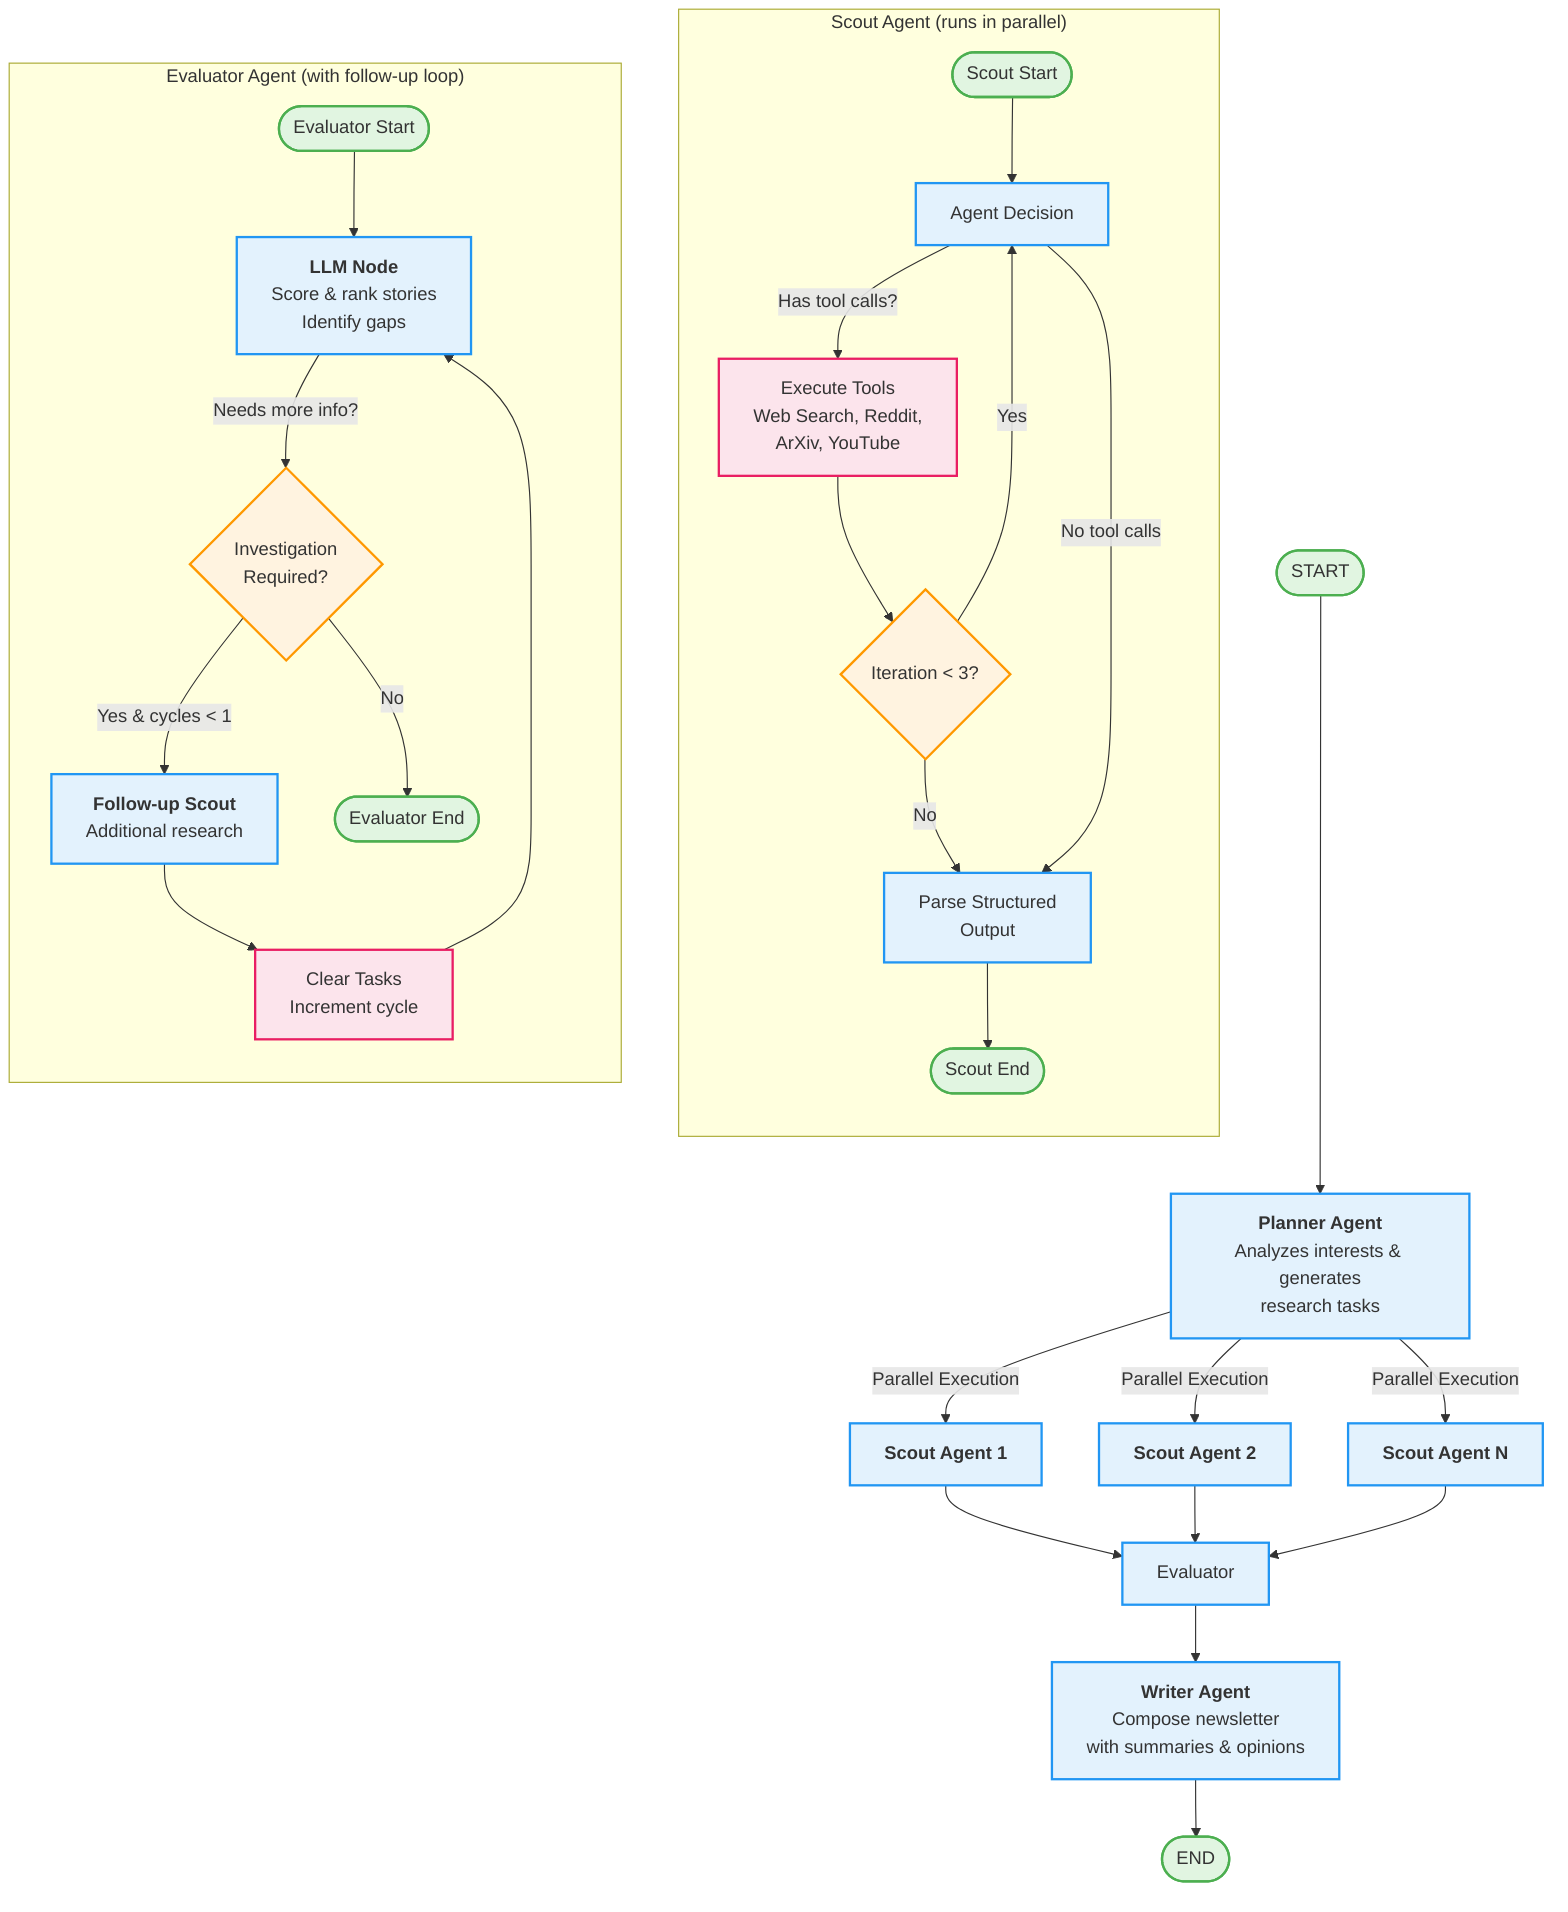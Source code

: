 ---
config:
  theme: default
  flowchart:
    curve: basis
---
graph TB
    Start([START]) --> Planner[<b>Planner Agent</b><br/>Analyzes interests & generates<br/>research tasks]
    
    Planner -->|Parallel Execution| Scout1[<b>Scout Agent 1</b>]
    Planner -->|Parallel Execution| Scout2[<b>Scout Agent 2</b>]
    Planner -->|Parallel Execution| ScoutN[<b>Scout Agent N</b>]
    
    subgraph ScoutSubgraph["Scout Agent (runs in parallel)"]
        direction TB
        ScoutStart([Scout Start]) --> ScoutAgent[Agent Decision]
        ScoutAgent -->|Has tool calls?| Tools[Execute Tools<br/>Web Search, Reddit,<br/>ArXiv, YouTube]
        Tools --> ToolCounter{Iteration < 3?}
        ToolCounter -->|Yes| ScoutAgent
        ToolCounter -->|No| ScoutFinal[Parse Structured<br/>Output]
        ScoutAgent -->|No tool calls| ScoutFinal
        ScoutFinal --> ScoutEnd([Scout End])
    end
    
    Scout1 --> Evaluator
    Scout2 --> Evaluator
    ScoutN --> Evaluator
    
    subgraph EvaluatorSubgraph["Evaluator Agent (with follow-up loop)"]
        direction TB
        EvalStart([Evaluator Start]) --> EvalLLM[<b>LLM Node</b><br/>Score & rank stories<br/>Identify gaps]
        EvalLLM -->|Needs more info?| Router{Investigation<br/>Required?}
        Router -->|Yes & cycles < 1| FollowScout[<b>Follow-up Scout</b><br/>Additional research]
        FollowScout --> ClearTasks[Clear Tasks<br/>Increment cycle]
        ClearTasks --> EvalLLM
        Router -->|No| EvalEnd([Evaluator End])
    end
    
    Evaluator --> Writer[<b>Writer Agent</b><br/>Compose newsletter<br/>with summaries & opinions]
    
    Writer --> End([END])
    
    classDef startEnd fill:#e1f5e1,stroke:#4caf50,stroke-width:2px
    classDef agent fill:#e3f2fd,stroke:#2196f3,stroke-width:2px
    classDef subgraphStyle fill:#f5f5f5,stroke:#999,stroke-width:2px
    classDef decision fill:#fff3e0,stroke:#ff9800,stroke-width:2px
    classDef tool fill:#fce4ec,stroke:#e91e63,stroke-width:2px
    
    class Start,End,ScoutStart,ScoutEnd,EvalStart,EvalEnd startEnd
    class Planner,Scout1,Scout2,ScoutN,ScoutAgent,ScoutFinal,Evaluator,EvalLLM,FollowScout,Writer agent
    class Router,ToolCounter decision
    class Tools,ClearTasks tool